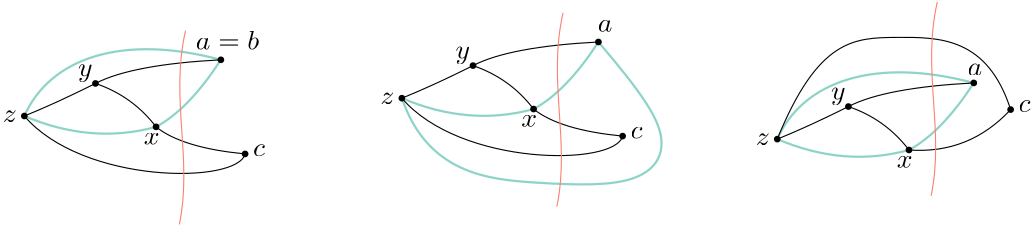 <?xml version="1.0"?>
<!DOCTYPE ipe SYSTEM "ipe.dtd">
<ipe version="70206" creator="Ipe 7.2.7">
<info created="D:20180428045905" modified="D:20180428055640"/>
<ipestyle name="basic">
<symbol name="arrow/arc(spx)">
<path stroke="sym-stroke" fill="sym-stroke" pen="sym-pen">
0 0 m
-1 0.333 l
-1 -0.333 l
h
</path>
</symbol>
<symbol name="arrow/farc(spx)">
<path stroke="sym-stroke" fill="white" pen="sym-pen">
0 0 m
-1 0.333 l
-1 -0.333 l
h
</path>
</symbol>
<symbol name="arrow/ptarc(spx)">
<path stroke="sym-stroke" fill="sym-stroke" pen="sym-pen">
0 0 m
-1 0.333 l
-0.8 0 l
-1 -0.333 l
h
</path>
</symbol>
<symbol name="arrow/fptarc(spx)">
<path stroke="sym-stroke" fill="white" pen="sym-pen">
0 0 m
-1 0.333 l
-0.8 0 l
-1 -0.333 l
h
</path>
</symbol>
<symbol name="mark/circle(sx)" transformations="translations">
<path fill="sym-stroke">
0.6 0 0 0.6 0 0 e
0.4 0 0 0.4 0 0 e
</path>
</symbol>
<symbol name="mark/disk(sx)" transformations="translations">
<path fill="sym-stroke">
0.6 0 0 0.6 0 0 e
</path>
</symbol>
<symbol name="mark/fdisk(sfx)" transformations="translations">
<group>
<path fill="sym-fill">
0.5 0 0 0.5 0 0 e
</path>
<path fill="sym-stroke" fillrule="eofill">
0.6 0 0 0.6 0 0 e
0.4 0 0 0.4 0 0 e
</path>
</group>
</symbol>
<symbol name="mark/box(sx)" transformations="translations">
<path fill="sym-stroke" fillrule="eofill">
-0.6 -0.6 m
0.6 -0.6 l
0.6 0.6 l
-0.6 0.6 l
h
-0.4 -0.4 m
0.4 -0.4 l
0.4 0.4 l
-0.4 0.4 l
h
</path>
</symbol>
<symbol name="mark/square(sx)" transformations="translations">
<path fill="sym-stroke">
-0.6 -0.6 m
0.6 -0.6 l
0.6 0.6 l
-0.6 0.6 l
h
</path>
</symbol>
<symbol name="mark/fsquare(sfx)" transformations="translations">
<group>
<path fill="sym-fill">
-0.5 -0.5 m
0.5 -0.5 l
0.5 0.5 l
-0.5 0.5 l
h
</path>
<path fill="sym-stroke" fillrule="eofill">
-0.6 -0.6 m
0.6 -0.6 l
0.6 0.6 l
-0.6 0.6 l
h
-0.4 -0.4 m
0.4 -0.4 l
0.4 0.4 l
-0.4 0.4 l
h
</path>
</group>
</symbol>
<symbol name="mark/cross(sx)" transformations="translations">
<group>
<path fill="sym-stroke">
-0.43 -0.57 m
0.57 0.43 l
0.43 0.57 l
-0.57 -0.43 l
h
</path>
<path fill="sym-stroke">
-0.43 0.57 m
0.57 -0.43 l
0.43 -0.57 l
-0.57 0.43 l
h
</path>
</group>
</symbol>
<symbol name="arrow/fnormal(spx)">
<path stroke="sym-stroke" fill="white" pen="sym-pen">
0 0 m
-1 0.333 l
-1 -0.333 l
h
</path>
</symbol>
<symbol name="arrow/pointed(spx)">
<path stroke="sym-stroke" fill="sym-stroke" pen="sym-pen">
0 0 m
-1 0.333 l
-0.8 0 l
-1 -0.333 l
h
</path>
</symbol>
<symbol name="arrow/fpointed(spx)">
<path stroke="sym-stroke" fill="white" pen="sym-pen">
0 0 m
-1 0.333 l
-0.8 0 l
-1 -0.333 l
h
</path>
</symbol>
<symbol name="arrow/linear(spx)">
<path stroke="sym-stroke" pen="sym-pen">
-1 0.333 m
0 0 l
-1 -0.333 l
</path>
</symbol>
<symbol name="arrow/fdouble(spx)">
<path stroke="sym-stroke" fill="white" pen="sym-pen">
0 0 m
-1 0.333 l
-1 -0.333 l
h
-1 0 m
-2 0.333 l
-2 -0.333 l
h
</path>
</symbol>
<symbol name="arrow/double(spx)">
<path stroke="sym-stroke" fill="sym-stroke" pen="sym-pen">
0 0 m
-1 0.333 l
-1 -0.333 l
h
-1 0 m
-2 0.333 l
-2 -0.333 l
h
</path>
</symbol>
<pen name="heavier" value="0.8"/>
<pen name="fat" value="1.2"/>
<pen name="ultrafat" value="2"/>
<symbolsize name="large" value="5"/>
<symbolsize name="small" value="2"/>
<symbolsize name="tiny" value="1.1"/>
<arrowsize name="large" value="10"/>
<arrowsize name="small" value="5"/>
<arrowsize name="tiny" value="3"/>
<color name="red" value="1 0 0"/>
<color name="green" value="0 1 0"/>
<color name="blue" value="0 0 1"/>
<color name="yellow" value="1 1 0"/>
<color name="orange" value="1 0.647 0"/>
<color name="gold" value="1 0.843 0"/>
<color name="purple" value="0.627 0.125 0.941"/>
<color name="gray" value="0.745"/>
<color name="brown" value="0.647 0.165 0.165"/>
<color name="navy" value="0 0 0.502"/>
<color name="pink" value="1 0.753 0.796"/>
<color name="seagreen" value="0.18 0.545 0.341"/>
<color name="turquoise" value="0.251 0.878 0.816"/>
<color name="violet" value="0.933 0.51 0.933"/>
<color name="darkblue" value="0 0 0.545"/>
<color name="darkcyan" value="0 0.545 0.545"/>
<color name="darkgray" value="0.663"/>
<color name="darkgreen" value="0 0.392 0"/>
<color name="darkmagenta" value="0.545 0 0.545"/>
<color name="darkorange" value="1 0.549 0"/>
<color name="darkred" value="0.545 0 0"/>
<color name="lightblue" value="0.678 0.847 0.902"/>
<color name="lightcyan" value="0.878 1 1"/>
<color name="lightgray" value="0.827"/>
<color name="lightgreen" value="0.565 0.933 0.565"/>
<color name="lightyellow" value="1 1 0.878"/>
<dashstyle name="dashed" value="[4] 0"/>
<dashstyle name="dotted" value="[1 3] 0"/>
<dashstyle name="dash dotted" value="[4 2 1 2] 0"/>
<dashstyle name="dash dot dotted" value="[4 2 1 2 1 2] 0"/>
<textsize name="large" value="\large"/>
<textsize name="Large" value="\Large"/>
<textsize name="LARGE" value="\LARGE"/>
<textsize name="huge" value="\huge"/>
<textsize name="Huge" value="\Huge"/>
<textsize name="small" value="\small"/>
<textsize name="footnote" value="\footnotesize"/>
<textsize name="tiny" value="\tiny"/>
<textstyle name="center" begin="\begin{center}" end="\end{center}"/>
<textstyle name="itemize" begin="\begin{itemize}" end="\end{itemize}"/>
<textstyle name="item" begin="\begin{itemize}\item{}" end="\end{itemize}"/>
<gridsize name="4 pts" value="4"/>
<gridsize name="8 pts (~3 mm)" value="8"/>
<gridsize name="16 pts (~6 mm)" value="16"/>
<gridsize name="32 pts (~12 mm)" value="32"/>
<gridsize name="10 pts (~3.5 mm)" value="10"/>
<gridsize name="20 pts (~7 mm)" value="20"/>
<gridsize name="14 pts (~5 mm)" value="14"/>
<gridsize name="28 pts (~10 mm)" value="28"/>
<gridsize name="56 pts (~20 mm)" value="56"/>
<anglesize name="90 deg" value="90"/>
<anglesize name="60 deg" value="60"/>
<anglesize name="45 deg" value="45"/>
<anglesize name="30 deg" value="30"/>
<anglesize name="22.5 deg" value="22.5"/>
<opacity name="10%" value="0.1"/>
<opacity name="30%" value="0.3"/>
<opacity name="50%" value="0.5"/>
<opacity name="75%" value="0.75"/>
<tiling name="falling" angle="-60" step="4" width="1"/>
<tiling name="rising" angle="30" step="4" width="1"/>
</ipestyle>
<ipestyle name="brew">
<color name="aliceblue" value="0.941 0.973 1"/>
<color name="brew1" value="0.552 0.827 0.78"/>
<color name="brew2" value="1 1 0.701"/>
<color name="brew3" value="0.745 0.729 0.854"/>
<color name="brew4" value="0.984 0.501 0.447"/>
<color name="brew5" value="0.501 0.694 0.827"/>
<color name="brew6" value="0.992 0.705 0.384"/>
<color name="brew7" value="0.701 0.87 0.411"/>
<color name="brew8" value="0.988 0.803 0.898"/>
</ipestyle>
<page>
<layer name="alpha"/>
<view layers="alpha" active="alpha"/>
<path layer="alpha" matrix="0.63 0 0 0.63 347.681 232.324" stroke="brew1" pen="heavier">
64 672 m
102.458 655.648
139.267 665.802 c
</path>
<path matrix="0.63 0 0 0.63 347.681 232.324" stroke="brew1" pen="heavier">
64 672 m
78.8031 705.381
120.228 719.112
176.307 704.112 c
</path>
<path matrix="0.63 0 0 0.63 347.681 232.324" stroke="brew1" pen="heavier">
139.267 665.802 m
157.96 675.841
176.307 704.112 c
</path>
<path matrix="0.63 0 0 0.63 212.539 247.064" stroke="brew1" pen="heavier">
64 672 m
102.458 655.648
139.267 665.802 c
</path>
<path matrix="0.63 0 0 0.63 212.539 247.064" stroke="brew1" pen="heavier">
139.267 665.802 m
157.96 675.841
176.307 704.112 c
</path>
<path matrix="1 0 0 1 137.446 87.3717" stroke="brew1" pen="heavier">
115.413 583.052 m
124.689 555.94
168.427 551.61
202.494 551.61
213.32 567.2
202.205 584.522
186.166 603.283 c
</path>
<path matrix="0.63 0 0 0.63 76.6252 240.646" stroke="brew1" pen="heavier">
64 672 m
102.458 655.648
139.267 665.802 c
</path>
<path matrix="0.63 0 0 0.63 76.6252 240.646" stroke="brew1" pen="heavier">
64 672 m
78.8031 705.381
120.228 719.112
176.307 704.112 c
</path>
<path matrix="0.63 0 0 0.63 76.6252 240.646" stroke="brew1" pen="heavier">
139.267 665.802 m
157.96 675.841
176.307 704.112 c
</path>
<use matrix="0.63 0 0 0.63 212.539 247.064" name="mark/disk(sx)" pos="64 672" size="small" stroke="black"/>
<use matrix="0.63 0 0 0.63 212.539 247.064" name="mark/disk(sx)" pos="139.267 665.802" size="small" stroke="black"/>
<use matrix="0.63 0 0 0.63 212.539 247.064" name="mark/disk(sx)" pos="104.65 690.611" size="small" stroke="black"/>
<path matrix="0.63 0 0 0.63 212.539 247.064" stroke="black">
139.267 665.802 m
125.766 683.457
104.65 690.611 c
</path>
<path matrix="0.63 0 0 0.63 212.539 247.064" stroke="black">
104.65 690.611 m
82.034 679.303
64 672 c
</path>
<path matrix="0.63 0 0 0.63 212.539 247.064" stroke="black">
104.65 690.611 m
125.536 701.458
176.307 704.112 c
</path>
<path matrix="0.63 0 0 0.63 212.539 247.064" stroke="black">
64 672 m
97.3807 632.917
185.884 632.917
190.154 650.34 c
</path>
<path matrix="0.63 0 0 0.63 212.539 247.064" stroke="black">
139.267 665.802 m
154.152 653.802
190.154 650.34 c
</path>
<use matrix="0.63 0 0 0.63 212.539 247.064" name="mark/disk(sx)" pos="176.307 704.112" size="small" stroke="black"/>
<use matrix="0.63 0 0 0.63 212.539 247.064" name="mark/disk(sx)" pos="190.154 650.34" size="small" stroke="black"/>
<text matrix="0.63 0 0 0.63 213.384 251.595" transformations="translations" pos="135.459 655.302" stroke="black" type="label" width="5.694" height="4.289" depth="0" halign="center" valign="top" style="math">x</text>
<text matrix="0.63 0 0 0.63 212.539 245.913" transformations="translations" pos="103.035 696.496" stroke="black" type="label" width="5.242" height="4.297" depth="1.93" halign="right" valign="baseline" style="math">y</text>
<text matrix="0.63 0 0 0.63 214.339 247.064" transformations="translations" pos="56.8791 668.456" stroke="black" type="label" width="5.071" height="4.289" depth="0" halign="right" valign="baseline" style="math">z</text>
<text matrix="0.63 0 0 0.63 212.539 247.064" transformations="translations" pos="180.115 709.996" stroke="black" type="label" width="5.266" height="4.289" depth="0" halign="center" valign="baseline" style="math">a</text>
<text matrix="0.63 0 0 0.63 212.539 247.064" transformations="translations" pos="194.654 648.956" stroke="black" type="label" width="4.311" height="4.289" depth="0" valign="baseline" style="math">c</text>
<path matrix="1 0 0 1 137.446 87.3717" stroke="brew4">
173.441 613.776 m
167.815 588.905
176.113 567.863
171.223 544.004 c
</path>
<use matrix="0.63 0 0 0.63 347.681 232.324" name="mark/disk(sx)" pos="64 672" size="small" stroke="black"/>
<use matrix="0.63 0 0 0.63 347.681 232.324" name="mark/disk(sx)" pos="139.267 665.802" size="small" stroke="black"/>
<use matrix="0.63 0 0 0.63 347.681 232.324" name="mark/disk(sx)" pos="104.65 690.611" size="small" stroke="black"/>
<path matrix="0.63 0 0 0.63 347.681 232.324" stroke="black">
139.267 665.802 m
125.766 683.457
104.65 690.611 c
</path>
<path matrix="0.63 0 0 0.63 347.681 232.324" stroke="black">
104.65 690.611 m
82.034 679.303
64 672 c
</path>
<path matrix="0.63 0 0 0.63 347.681 232.324" stroke="black">
104.65 690.611 m
125.536 701.458
176.307 704.112 c
</path>
<use matrix="0.63 0 0 0.63 347.681 232.324" name="mark/disk(sx)" pos="176.307 704.112" size="small" stroke="black"/>
<use matrix="0.63 0 0 0.63 352.224 256.603" name="mark/disk(sx)" pos="190.154 650.34" size="small" stroke="black"/>
<text matrix="0.63 0 0 0.63 348.525 236.855" transformations="translations" pos="135.459 655.302" stroke="black" type="label" width="5.694" height="4.289" depth="0" halign="center" valign="top" style="math">x</text>
<text matrix="0.63 0 0 0.63 347.681 231.173" transformations="translations" pos="103.035 696.496" stroke="black" type="label" width="5.242" height="4.297" depth="1.93" halign="right" valign="baseline" style="math">y</text>
<text matrix="0.63 0 0 0.63 349.481 232.324" transformations="translations" pos="56.8791 668.456" stroke="black" type="label" width="5.071" height="4.289" depth="0" halign="right" valign="baseline" style="math">z</text>
<text matrix="0.63 0 0 0.63 345.681 231.324" transformations="translations" pos="180.115 709.996" stroke="black" type="label" width="5.266" height="4.289" depth="0" halign="center" valign="baseline" style="math">a</text>
<path matrix="1 0 0 1 268.331 157.822" stroke="black">
167.087 493.958 m
188.71 492.381
203.69 508.496 c
</path>
<path matrix="1 0 0 1 268.331 157.822" stroke="black">
119.669 497.863 m
134.464 534.144
160.565 534.598
195.292 534.598
203.69 508.496 c
</path>
<use matrix="0.63 0 0 0.63 76.6252 240.646" name="mark/disk(sx)" pos="64 672" size="small" stroke="black"/>
<use matrix="0.63 0 0 0.63 76.6252 240.646" name="mark/disk(sx)" pos="139.267 665.802" size="small" stroke="black"/>
<use matrix="0.63 0 0 0.63 76.6252 240.646" name="mark/disk(sx)" pos="104.65 690.611" size="small" stroke="black"/>
<path matrix="0.63 0 0 0.63 76.6252 240.646" stroke="black">
139.267 665.802 m
125.766 683.457
104.65 690.611 c
</path>
<path matrix="0.63 0 0 0.63 76.6252 240.646" stroke="black">
104.65 690.611 m
82.034 679.303
64 672 c
</path>
<path matrix="0.63 0 0 0.63 76.6252 240.646" stroke="black">
104.65 690.611 m
125.536 701.458
176.307 704.112 c
</path>
<path matrix="0.63 0 0 0.63 76.6252 240.646" stroke="black">
64 672 m
97.3807 632.917
185.884 632.917
190.154 650.34 c
</path>
<path matrix="0.63 0 0 0.63 76.6252 240.646" stroke="black">
139.267 665.802 m
154.152 653.802
190.154 650.34 c
</path>
<use matrix="0.63 0 0 0.63 76.6252 240.646" name="mark/disk(sx)" pos="176.307 704.112" size="small" stroke="black"/>
<use matrix="0.63 0 0 0.63 76.6252 240.646" name="mark/disk(sx)" pos="190.154 650.34" size="small" stroke="black"/>
<text matrix="0.63 0 0 0.63 77.4697 245.176" transformations="translations" pos="135.459 655.302" stroke="black" type="label" width="5.694" height="4.289" depth="0" halign="center" valign="top" style="math">x</text>
<text matrix="0.63 0 0 0.63 76.6252 239.494" transformations="translations" pos="103.035 696.496" stroke="black" type="label" width="5.242" height="4.297" depth="1.93" halign="right" valign="baseline" style="math">y</text>
<text matrix="0.63 0 0 0.63 78.4252 240.646" transformations="translations" pos="56.8791 668.456" stroke="black" type="label" width="5.071" height="4.289" depth="0" halign="right" valign="baseline" style="math">z</text>
<text matrix="0.63 0 0 0.63 76.6252 240.646" transformations="translations" pos="180.115 709.996" stroke="black" type="label" width="22.825" height="6.918" depth="0" halign="center" valign="baseline" style="math">a=b</text>
<text matrix="0.63 0 0 0.63 76.6252 240.646" transformations="translations" pos="194.654 648.956" stroke="black" type="label" width="4.311" height="4.289" depth="0" valign="baseline" style="math">c</text>
<path matrix="1 0 0 1 1.53251 80.9526" stroke="brew4">
173.441 613.776 m
167.815 588.905
176.113 567.863
171.223 544.004 c
</path>
<path matrix="1 0 0 1 272.183 91.294" stroke="brew4">
173.441 613.776 m
167.815 588.905
176.113 567.863
171.223 544.004 c
</path>
<text matrix="0.63 0 0 0.63 352.224 256.604" transformations="translations" pos="194.654 648.956" stroke="black" type="label" width="4.311" height="4.289" depth="0" valign="baseline" style="math">c</text>
</page>
</ipe>
